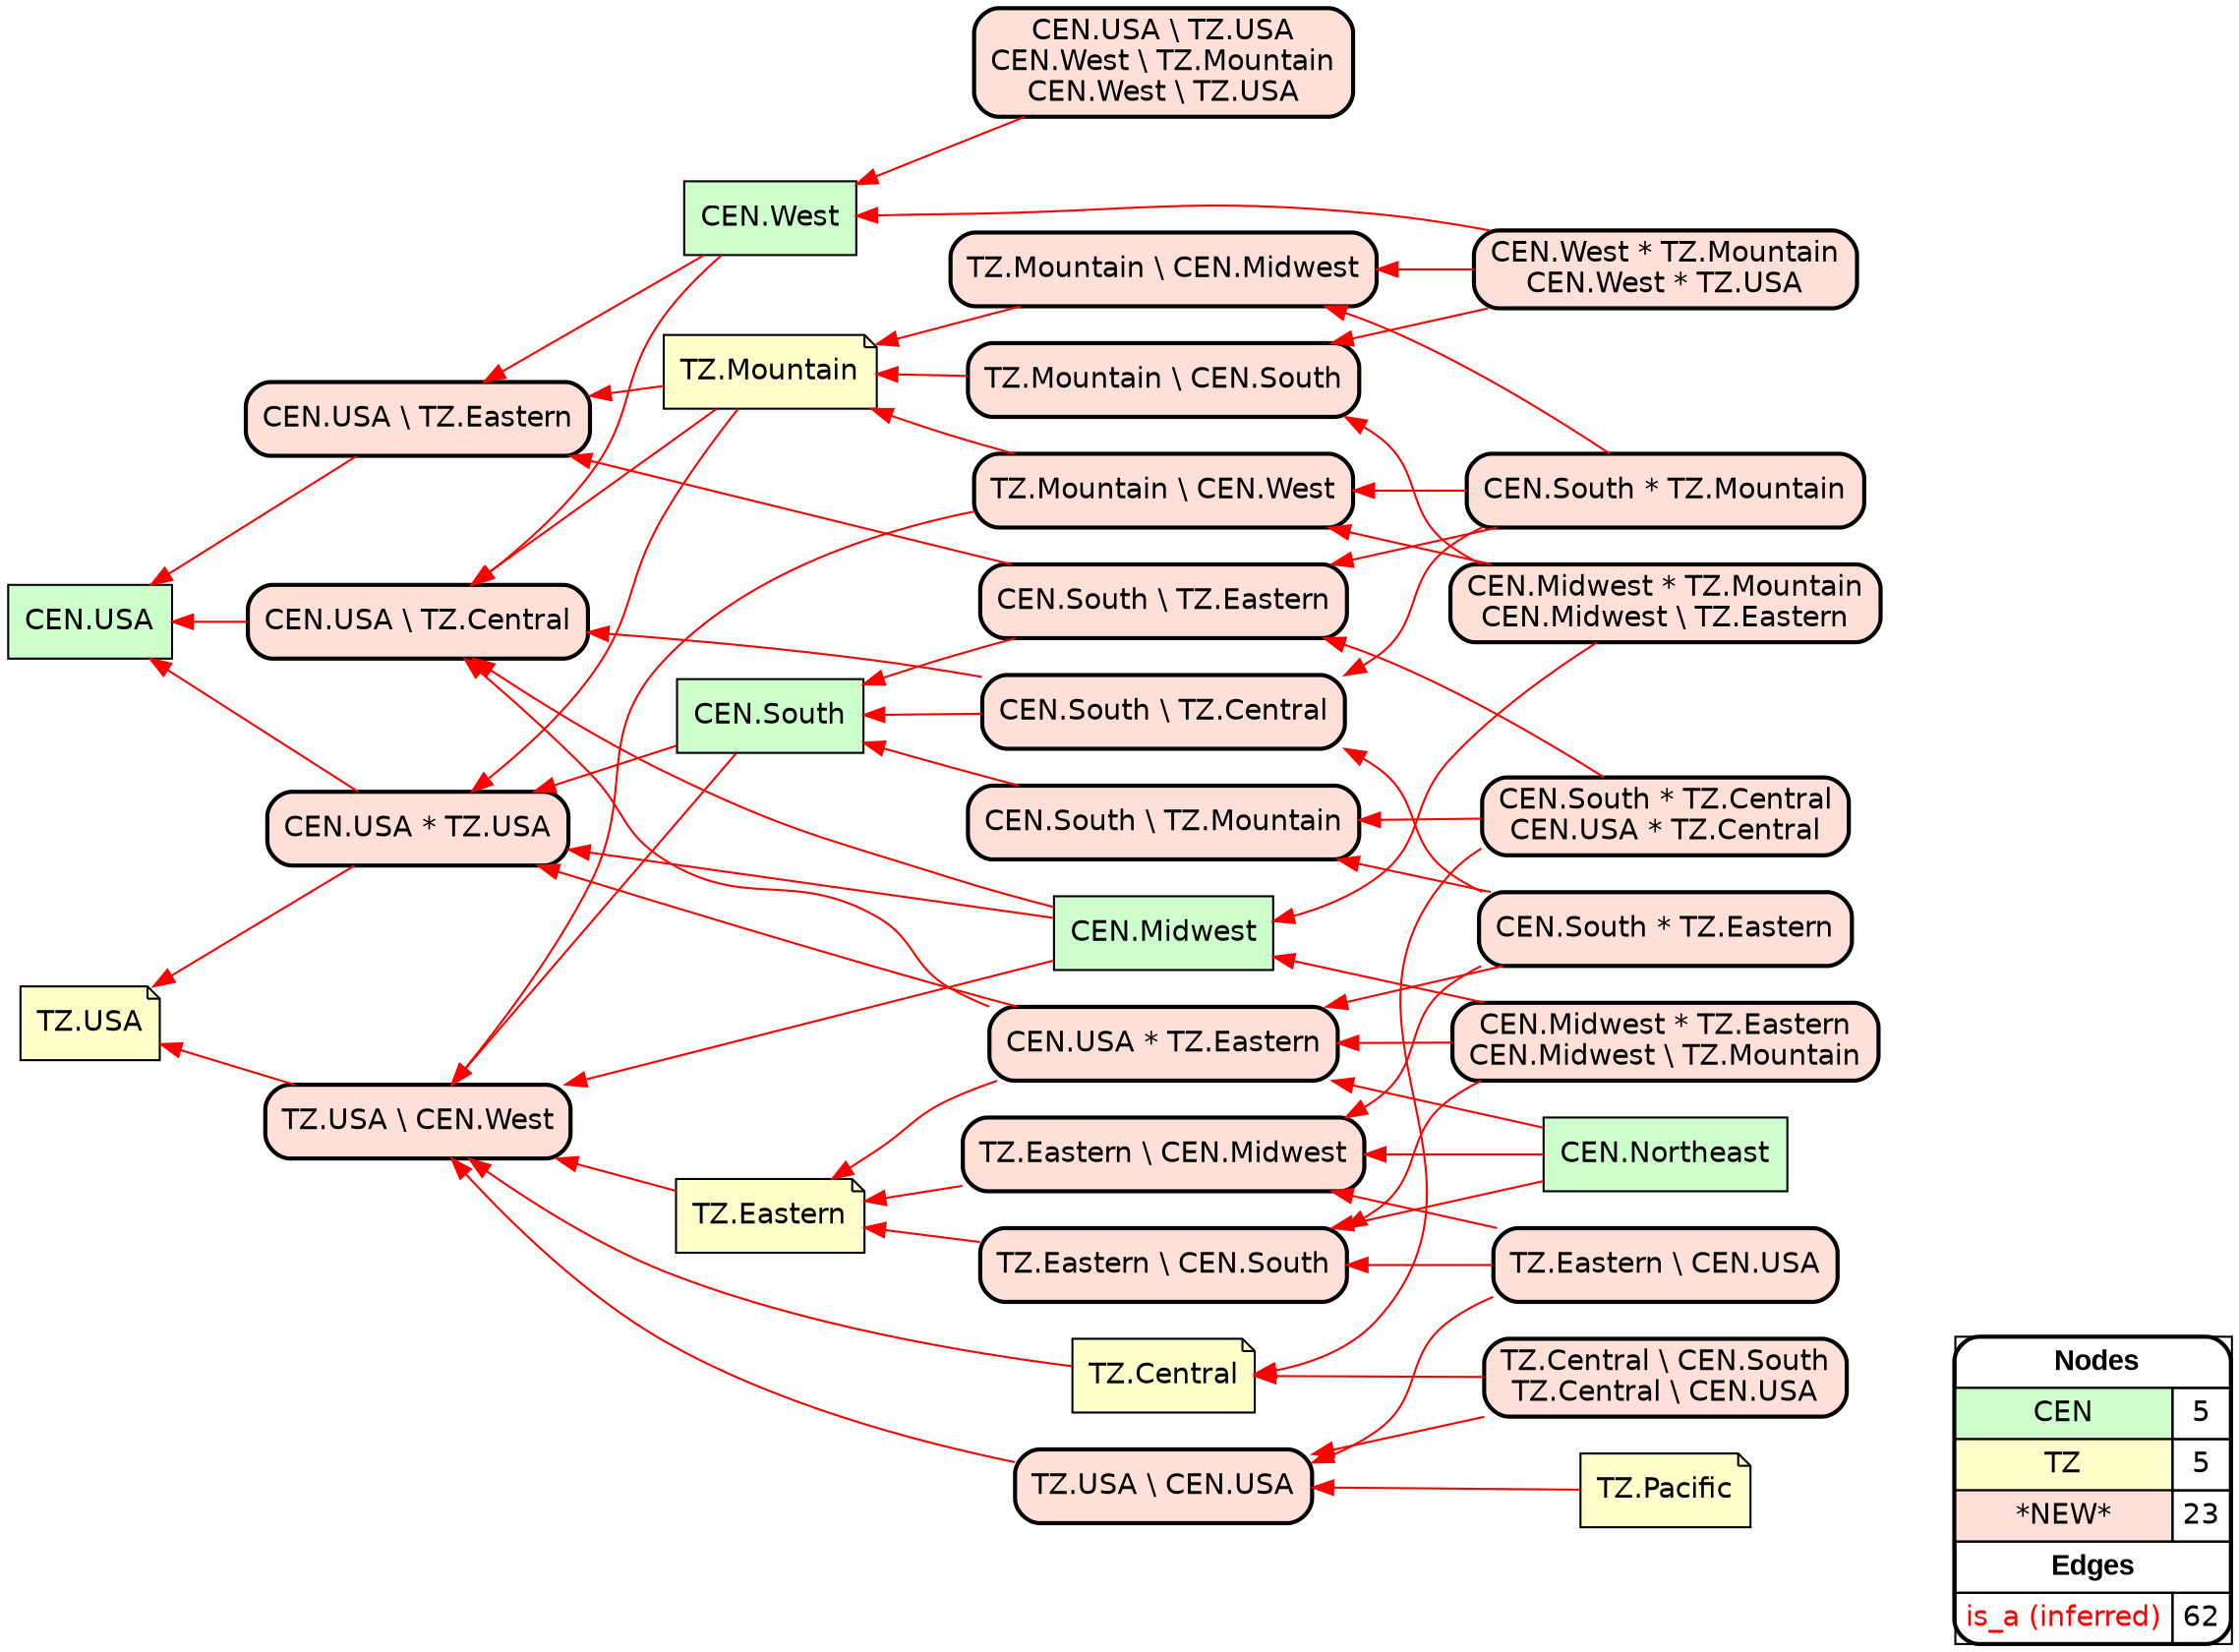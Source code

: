 digraph{
rankdir=RL
node[shape=box style=filled fillcolor="#CCFFCC" fontname="helvetica"] 
"CEN.Midwest"
"CEN.USA"
"CEN.West"
"CEN.Northeast"
"CEN.South"
node[shape=note style=filled fillcolor="#FFFFCC" fontname="helvetica"] 
"TZ.Pacific"
"TZ.USA"
"TZ.Mountain"
"TZ.Eastern"
"TZ.Central"
node[shape=box style="filled,rounded,bold" fillcolor="#FFE0D8" fontname="helvetica"] 
"TZ.Mountain \\ CEN.South"
"CEN.USA \\ TZ.Central"
"CEN.South * TZ.Eastern"
"CEN.USA \\ TZ.USA\nCEN.West \\ TZ.Mountain\nCEN.West \\ TZ.USA"
"CEN.South * TZ.Central\nCEN.USA * TZ.Central"
"CEN.South * TZ.Mountain"
"TZ.Eastern \\ CEN.USA"
"CEN.South \\ TZ.Eastern"
"TZ.Eastern \\ CEN.Midwest"
"TZ.USA \\ CEN.USA"
"TZ.Central \\ CEN.South\nTZ.Central \\ CEN.USA"
"TZ.Mountain \\ CEN.West"
"CEN.USA * TZ.Eastern"
"CEN.Midwest * TZ.Mountain\nCEN.Midwest \\ TZ.Eastern"
"TZ.Mountain \\ CEN.Midwest"
"CEN.South \\ TZ.Mountain"
"CEN.West * TZ.Mountain\nCEN.West * TZ.USA"
"TZ.USA \\ CEN.West"
"CEN.USA * TZ.USA"
"CEN.USA \\ TZ.Eastern"
"CEN.Midwest * TZ.Eastern\nCEN.Midwest \\ TZ.Mountain"
"CEN.South \\ TZ.Central"
"TZ.Eastern \\ CEN.South"
edge[arrowhead=normal style=solid color="#FF0000" constraint=true penwidth=1]
"CEN.South * TZ.Central\nCEN.USA * TZ.Central" -> "CEN.South \\ TZ.Mountain"
"CEN.South" -> "CEN.USA * TZ.USA"
"TZ.Eastern" -> "TZ.USA \\ CEN.West"
"TZ.Central" -> "TZ.USA \\ CEN.West"
"TZ.Mountain \\ CEN.West" -> "TZ.USA \\ CEN.West"
"CEN.Midwest" -> "CEN.USA \\ TZ.Central"
"TZ.Mountain \\ CEN.South" -> "TZ.Mountain"
"CEN.Northeast" -> "CEN.USA * TZ.Eastern"
"TZ.Eastern \\ CEN.USA" -> "TZ.Eastern \\ CEN.South"
"CEN.South \\ TZ.Central" -> "CEN.South"
"CEN.West * TZ.Mountain\nCEN.West * TZ.USA" -> "TZ.Mountain \\ CEN.Midwest"
"TZ.Mountain" -> "CEN.USA * TZ.USA"
"TZ.Eastern \\ CEN.USA" -> "TZ.USA \\ CEN.USA"
"CEN.South * TZ.Eastern" -> "CEN.South \\ TZ.Mountain"
"CEN.West" -> "CEN.USA \\ TZ.Eastern"
"TZ.Central \\ CEN.South\nTZ.Central \\ CEN.USA" -> "TZ.USA \\ CEN.USA"
"TZ.Mountain" -> "CEN.USA \\ TZ.Central"
"TZ.Central \\ CEN.South\nTZ.Central \\ CEN.USA" -> "TZ.Central"
"CEN.Midwest * TZ.Mountain\nCEN.Midwest \\ TZ.Eastern" -> "TZ.Mountain \\ CEN.West"
"CEN.South" -> "TZ.USA \\ CEN.West"
"CEN.Midwest * TZ.Eastern\nCEN.Midwest \\ TZ.Mountain" -> "CEN.Midwest"
"TZ.Mountain" -> "CEN.USA \\ TZ.Eastern"
"TZ.Eastern \\ CEN.Midwest" -> "TZ.Eastern"
"CEN.USA * TZ.Eastern" -> "CEN.USA \\ TZ.Central"
"TZ.USA \\ CEN.West" -> "TZ.USA"
"CEN.West" -> "CEN.USA \\ TZ.Central"
"TZ.Eastern \\ CEN.USA" -> "TZ.Eastern \\ CEN.Midwest"
"CEN.USA * TZ.Eastern" -> "CEN.USA * TZ.USA"
"CEN.Midwest * TZ.Mountain\nCEN.Midwest \\ TZ.Eastern" -> "TZ.Mountain \\ CEN.South"
"CEN.USA * TZ.USA" -> "CEN.USA"
"TZ.Mountain \\ CEN.West" -> "TZ.Mountain"
"CEN.South \\ TZ.Eastern" -> "CEN.USA \\ TZ.Eastern"
"CEN.Midwest * TZ.Eastern\nCEN.Midwest \\ TZ.Mountain" -> "CEN.USA * TZ.Eastern"
"CEN.South * TZ.Eastern" -> "TZ.Eastern \\ CEN.Midwest"
"CEN.USA \\ TZ.USA\nCEN.West \\ TZ.Mountain\nCEN.West \\ TZ.USA" -> "CEN.West"
"CEN.Northeast" -> "TZ.Eastern \\ CEN.South"
"CEN.Midwest" -> "TZ.USA \\ CEN.West"
"CEN.USA * TZ.USA" -> "TZ.USA"
"CEN.South * TZ.Eastern" -> "CEN.USA * TZ.Eastern"
"TZ.USA \\ CEN.USA" -> "TZ.USA \\ CEN.West"
"CEN.Northeast" -> "TZ.Eastern \\ CEN.Midwest"
"CEN.West * TZ.Mountain\nCEN.West * TZ.USA" -> "TZ.Mountain \\ CEN.South"
"CEN.South \\ TZ.Mountain" -> "CEN.South"
"CEN.South \\ TZ.Central" -> "CEN.USA \\ TZ.Central"
"TZ.Pacific" -> "TZ.USA \\ CEN.USA"
"CEN.Midwest * TZ.Mountain\nCEN.Midwest \\ TZ.Eastern" -> "CEN.Midwest"
"CEN.West * TZ.Mountain\nCEN.West * TZ.USA" -> "CEN.West"
"CEN.South * TZ.Mountain" -> "TZ.Mountain \\ CEN.Midwest"
"CEN.Midwest" -> "CEN.USA * TZ.USA"
"CEN.South * TZ.Mountain" -> "TZ.Mountain \\ CEN.West"
"TZ.Eastern \\ CEN.South" -> "TZ.Eastern"
"CEN.Midwest * TZ.Eastern\nCEN.Midwest \\ TZ.Mountain" -> "TZ.Eastern \\ CEN.South"
"CEN.USA \\ TZ.Eastern" -> "CEN.USA"
"CEN.South * TZ.Central\nCEN.USA * TZ.Central" -> "TZ.Central"
"CEN.South * TZ.Mountain" -> "CEN.South \\ TZ.Central"
"CEN.South * TZ.Central\nCEN.USA * TZ.Central" -> "CEN.South \\ TZ.Eastern"
"CEN.USA * TZ.Eastern" -> "TZ.Eastern"
"CEN.South \\ TZ.Eastern" -> "CEN.South"
"TZ.Mountain \\ CEN.Midwest" -> "TZ.Mountain"
"CEN.USA \\ TZ.Central" -> "CEN.USA"
"CEN.South * TZ.Eastern" -> "CEN.South \\ TZ.Central"
"CEN.South * TZ.Mountain" -> "CEN.South \\ TZ.Eastern"
edge[arrowhead=normal style=dotted color="#000000" constraint=true penwidth=1]
node[shape=box] 
{rank=source Legend [fillcolor= white margin=0 label=< 
 <TABLE BORDER="0" CELLBORDER="1" CELLSPACING="0" CELLPADDING="4"> 
<TR> <TD COLSPAN="2"><font face="Arial Black"> Nodes</font></TD> </TR> 
<TR> 
 <TD bgcolor="#CCFFCC" fontname="helvetica">CEN</TD> 
 <TD>5</TD> 
 </TR> 
<TR> 
 <TD bgcolor="#FFFFCC" fontname="helvetica">TZ</TD> 
 <TD>5</TD> 
 </TR> 
<TR> 
 <TD bgcolor="#FFE0D8" fontname="helvetica">*NEW*</TD> 
 <TD>23</TD> 
 </TR> 
<TR> <TD COLSPAN="2"><font face = "Arial Black"> Edges </font></TD> </TR> 
<TR> 
 <TD><font color ="#FF0000">is_a (inferred)</font></TD><TD>62</TD>
</TR>
</TABLE> 
 >] } 
}